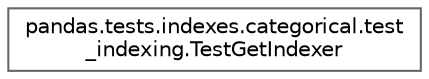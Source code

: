 digraph "Graphical Class Hierarchy"
{
 // LATEX_PDF_SIZE
  bgcolor="transparent";
  edge [fontname=Helvetica,fontsize=10,labelfontname=Helvetica,labelfontsize=10];
  node [fontname=Helvetica,fontsize=10,shape=box,height=0.2,width=0.4];
  rankdir="LR";
  Node0 [id="Node000000",label="pandas.tests.indexes.categorical.test\l_indexing.TestGetIndexer",height=0.2,width=0.4,color="grey40", fillcolor="white", style="filled",URL="$d8/de4/classpandas_1_1tests_1_1indexes_1_1categorical_1_1test__indexing_1_1TestGetIndexer.html",tooltip=" "];
}
